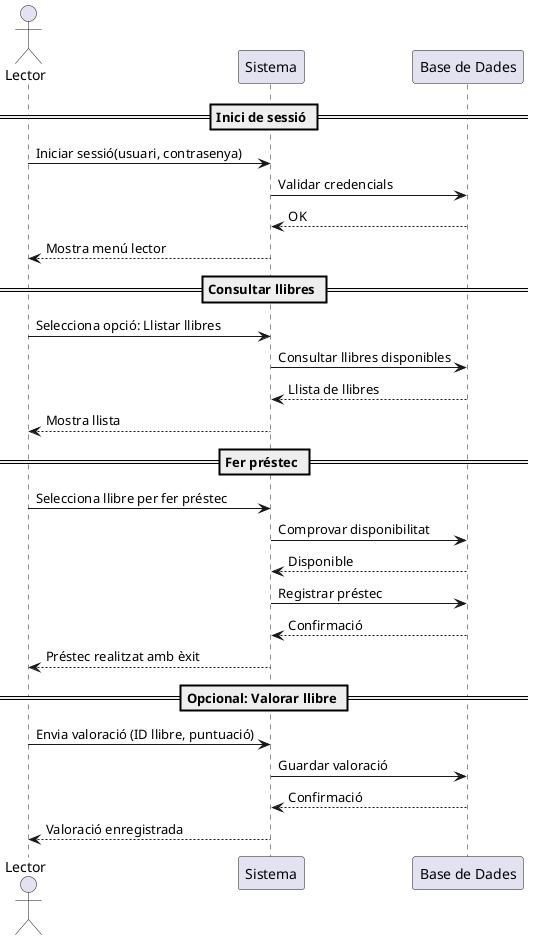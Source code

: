 @startuml
actor Lector

participant "Sistema" as Sistema
participant "Base de Dades" as BD

== Inici de sessió ==
Lector -> Sistema : Iniciar sessió(usuari, contrasenya)
Sistema -> BD : Validar credencials
BD --> Sistema : OK
Sistema --> Lector : Mostra menú lector

== Consultar llibres ==
Lector -> Sistema : Selecciona opció: Llistar llibres
Sistema -> BD : Consultar llibres disponibles
BD --> Sistema : Llista de llibres
Sistema --> Lector : Mostra llista

== Fer préstec ==
Lector -> Sistema : Selecciona llibre per fer préstec
Sistema -> BD : Comprovar disponibilitat
BD --> Sistema : Disponible
Sistema -> BD : Registrar préstec
BD --> Sistema : Confirmació
Sistema --> Lector : Préstec realitzat amb èxit

== Opcional: Valorar llibre ==
Lector -> Sistema : Envia valoració (ID llibre, puntuació)
Sistema -> BD : Guardar valoració
BD --> Sistema : Confirmació
Sistema --> Lector : Valoració enregistrada
@enduml
